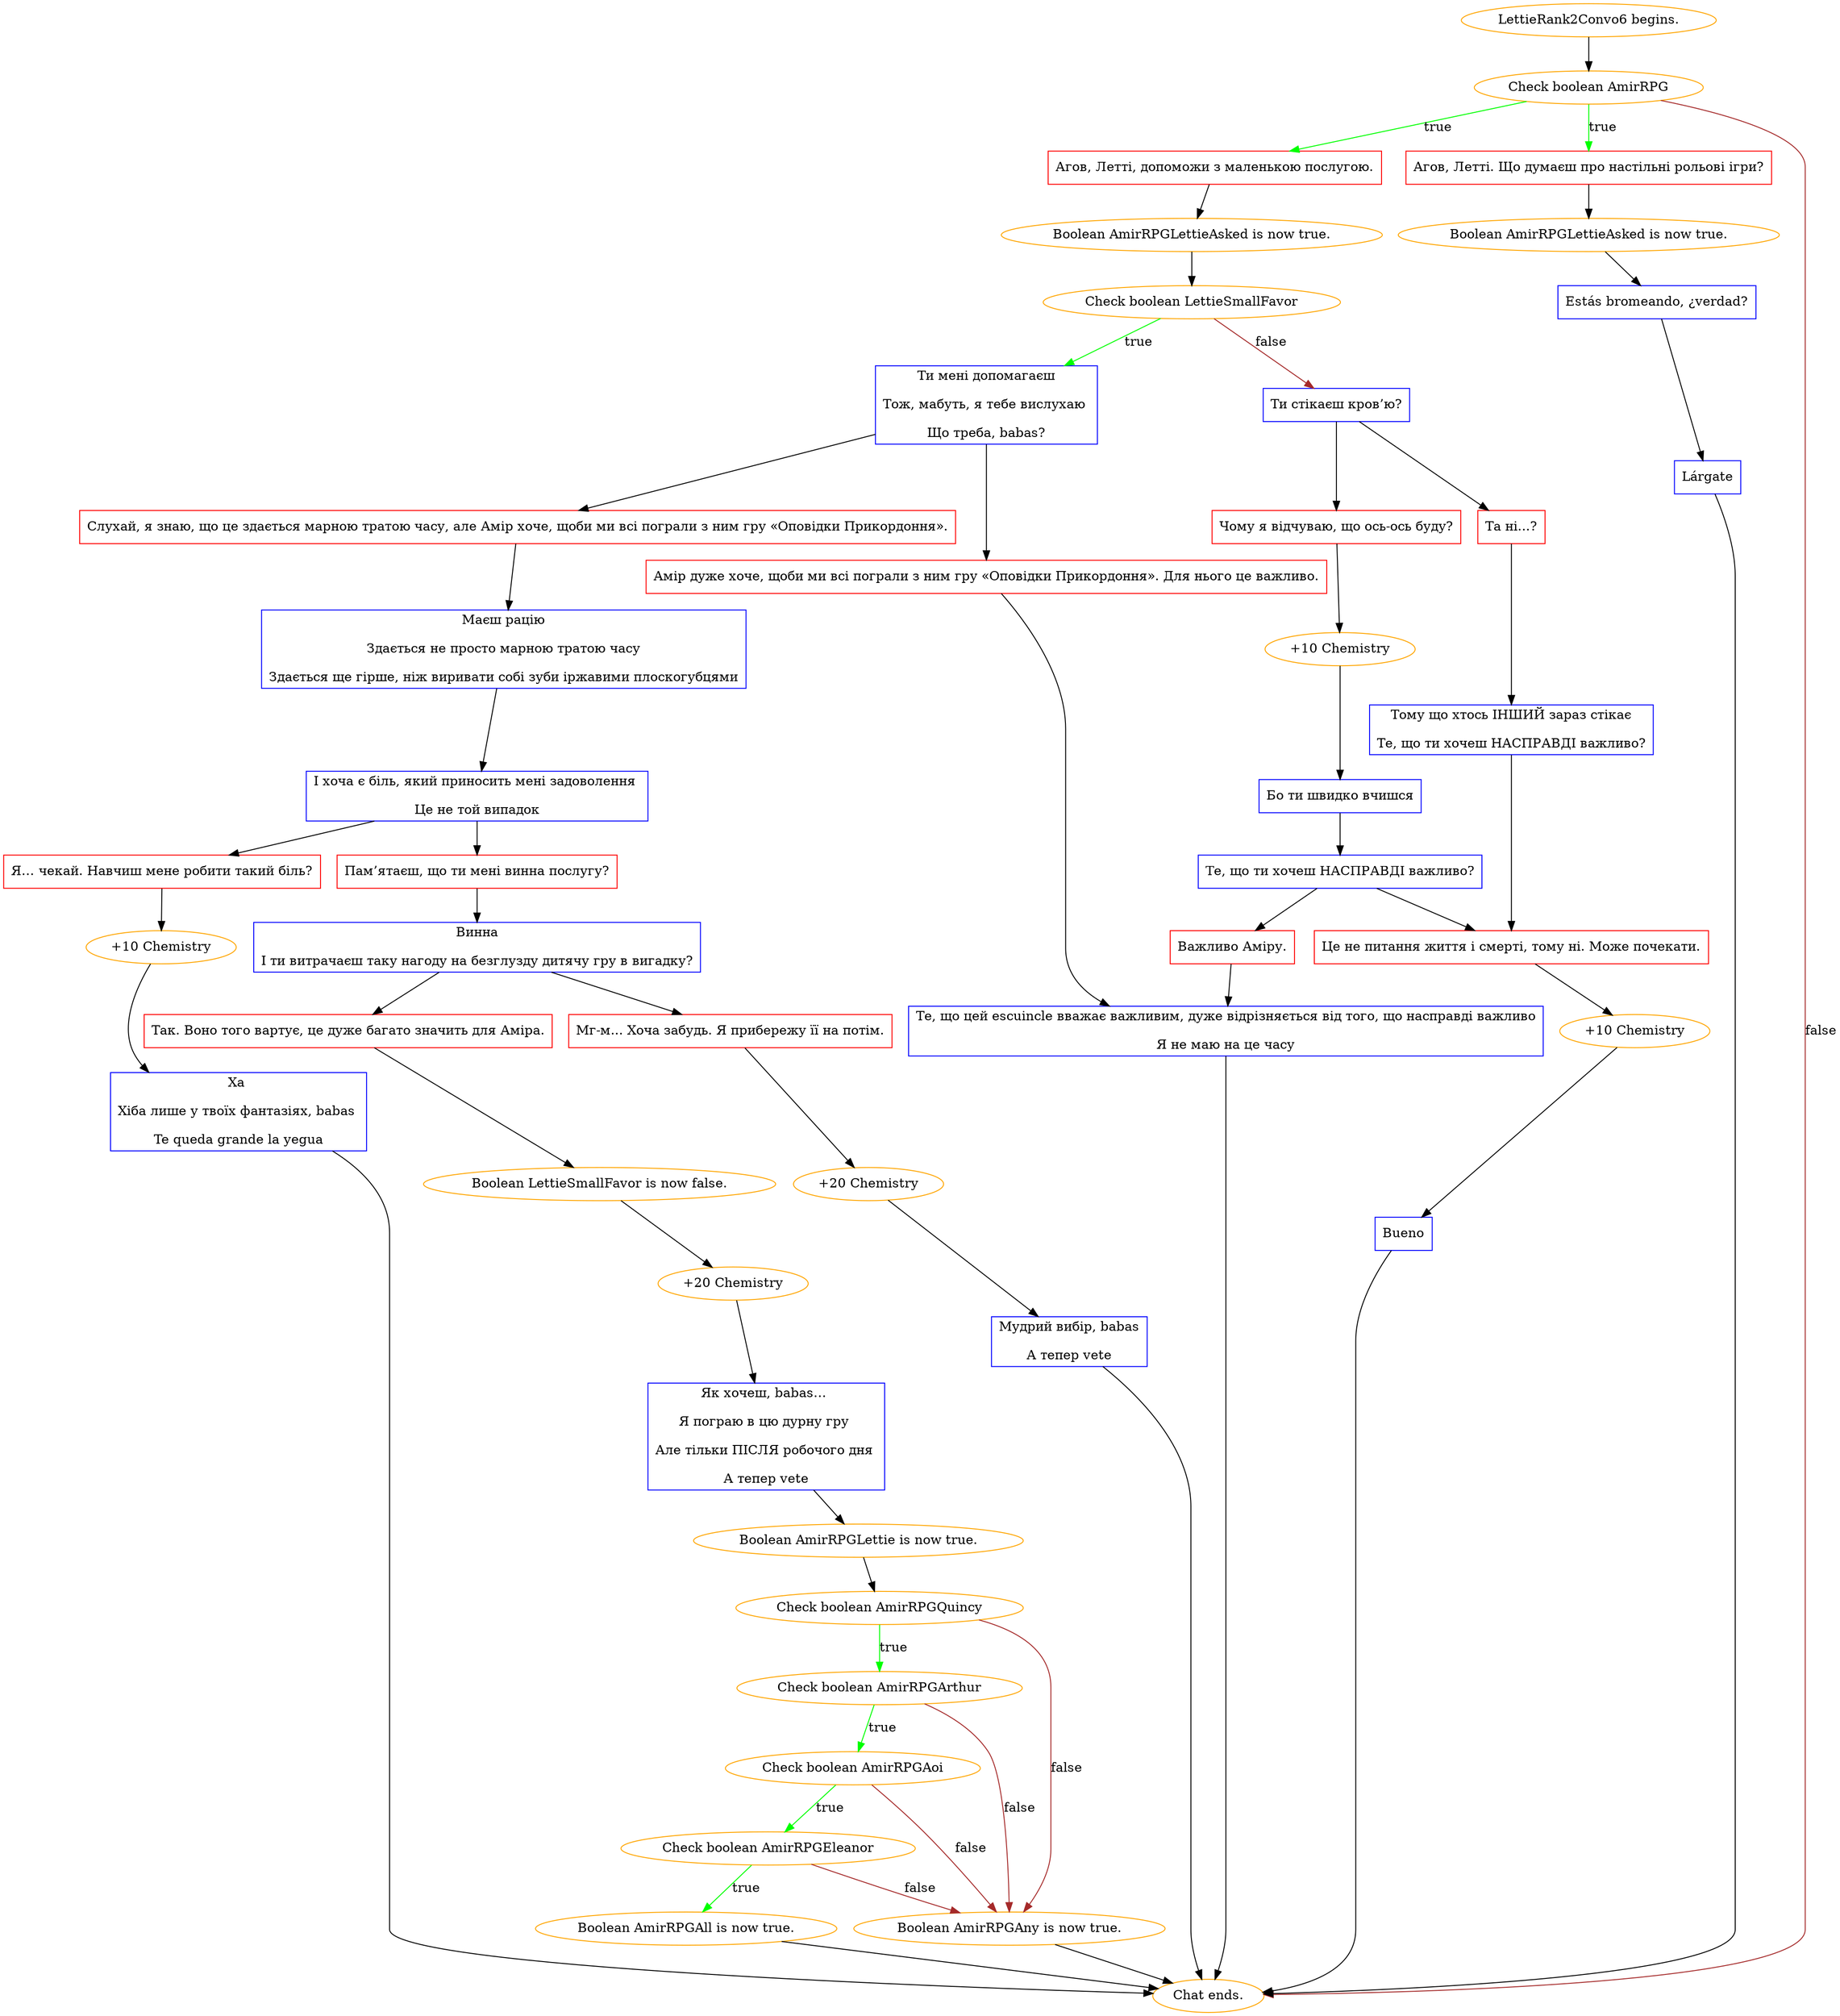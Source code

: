 digraph {
	"LettieRank2Convo6 begins." [color=orange];
		"LettieRank2Convo6 begins." -> j1196979813;
	j1196979813 [label="Check boolean AmirRPG",color=orange];
		j1196979813 -> j2492754241 [label=true,color=green];
		j1196979813 -> j2990809215 [label=true,color=green];
		j1196979813 -> "Chat ends." [label=false,color=brown];
	j2492754241 [label="Агов, Летті, допоможи з маленькою послугою.",shape=box,color=red];
		j2492754241 -> j1509902606;
	j2990809215 [label="Агов, Летті. Що думаєш про настільні рольові ігри?",shape=box,color=red];
		j2990809215 -> j2642267800;
	"Chat ends." [color=orange];
	j1509902606 [label="Boolean AmirRPGLettieAsked is now true.",color=orange];
		j1509902606 -> j1776819313;
	j2642267800 [label="Boolean AmirRPGLettieAsked is now true.",color=orange];
		j2642267800 -> j1669147446;
	j1776819313 [label="Check boolean LettieSmallFavor",color=orange];
		j1776819313 -> j2247346786 [label=true,color=green];
		j1776819313 -> j1886023721 [label=false,color=brown];
	j1669147446 [label="Estás bromeando, ¿verdad?",shape=box,color=blue];
		j1669147446 -> j4236534637;
	j2247346786 [label="Ти мені допомагаєш
Тож, мабуть, я тебе вислухаю 
Що треба, babas?",shape=box,color=blue];
		j2247346786 -> j948836180;
		j2247346786 -> j3600022526;
	j1886023721 [label="Ти стікаєш кров’ю?",shape=box,color=blue];
		j1886023721 -> j3365109951;
		j1886023721 -> j4221791563;
	j4236534637 [label="Lárgate",shape=box,color=blue];
		j4236534637 -> "Chat ends.";
	j948836180 [label="Слухай, я знаю, що це здається марною тратою часу, але Амір хоче, щоби ми всі пограли з ним гру «Оповідки Прикордоння».",shape=box,color=red];
		j948836180 -> j3251565195;
	j3600022526 [label="Амір дуже хоче, щоби ми всі пограли з ним гру «Оповідки Прикордоння». Для нього це важливо.",shape=box,color=red];
		j3600022526 -> j2996379440;
	j3365109951 [label="Чому я відчуваю, що ось-ось буду?",shape=box,color=red];
		j3365109951 -> j1592776672;
	j4221791563 [label="Та ні...?",shape=box,color=red];
		j4221791563 -> j389679073;
	j3251565195 [label="Маєш рацію
Здається не просто марною тратою часу
Здається ще гірше, ніж виривати собі зуби іржавими плоскогубцями",shape=box,color=blue];
		j3251565195 -> j4108510548;
	j2996379440 [label="Те, що цей escuincle вважає важливим, дуже відрізняється від того, що насправді важливо
Я не маю на це часу",shape=box,color=blue];
		j2996379440 -> "Chat ends.";
	j1592776672 [label="+10 Chemistry",color=orange];
		j1592776672 -> j3759018191;
	j389679073 [label="Тому що хтось ІНШИЙ зараз стікає
Те, що ти хочеш НАСПРАВДІ важливо?",shape=box,color=blue];
		j389679073 -> j4193378122;
	j4108510548 [label="І хоча є біль, який приносить мені задоволення 
Це не той випадок",shape=box,color=blue];
		j4108510548 -> j702624569;
		j4108510548 -> j793428524;
	j3759018191 [label="Бо ти швидко вчишся",shape=box,color=blue];
		j3759018191 -> j1387119402;
	j4193378122 [label="Це не питання життя і смерті, тому ні. Може почекати.",shape=box,color=red];
		j4193378122 -> j999874159;
	j702624569 [label="Пам’ятаєш, що ти мені винна послугу?",shape=box,color=red];
		j702624569 -> j1131012176;
	j793428524 [label="Я… чекай. Навчиш мене робити такий біль?",shape=box,color=red];
		j793428524 -> j621744118;
	j1387119402 [label="Те, що ти хочеш НАСПРАВДІ важливо?",shape=box,color=blue];
		j1387119402 -> j2136533155;
		j1387119402 -> j4193378122;
	j999874159 [label="+10 Chemistry",color=orange];
		j999874159 -> j3748645904;
	j1131012176 [label="Винна
I ти витрачаєш таку нагоду на безглузду дитячу гру в вигадку?",shape=box,color=blue];
		j1131012176 -> j1335833291;
		j1131012176 -> j144685069;
	j621744118 [label="+10 Chemistry",color=orange];
		j621744118 -> j82000948;
	j2136533155 [label="Важливо Аміру.",shape=box,color=red];
		j2136533155 -> j2996379440;
	j3748645904 [label="Bueno",shape=box,color=blue];
		j3748645904 -> "Chat ends.";
	j1335833291 [label="Так. Воно того вартує, це дуже багато значить для Аміра.",shape=box,color=red];
		j1335833291 -> j2881340096;
	j144685069 [label="Мг-м... Хоча забудь. Я прибережу її на потім.",shape=box,color=red];
		j144685069 -> j1391703965;
	j82000948 [label="Ха 
Хіба лише у твоїх фантазіях, babas 
Te queda grande la yegua",shape=box,color=blue];
		j82000948 -> "Chat ends.";
	j2881340096 [label="Boolean LettieSmallFavor is now false.",color=orange];
		j2881340096 -> j3746886997;
	j1391703965 [label="+20 Chemistry",color=orange];
		j1391703965 -> j187758362;
	j3746886997 [label="+20 Chemistry",color=orange];
		j3746886997 -> j2552779612;
	j187758362 [label="Мудрий вибір, babas
А тепер vete",shape=box,color=blue];
		j187758362 -> "Chat ends.";
	j2552779612 [label="Як хочеш, babas… 
Я пограю в цю дурну гру 
Але тільки ПІСЛЯ робочого дня 
А тепер vete",shape=box,color=blue];
		j2552779612 -> j3298870984;
	j3298870984 [label="Boolean AmirRPGLettie is now true.",color=orange];
		j3298870984 -> j2274530056;
	j2274530056 [label="Check boolean AmirRPGQuincy",color=orange];
		j2274530056 -> j1722720495 [label=true,color=green];
		j2274530056 -> j1992773596 [label=false,color=brown];
	j1722720495 [label="Check boolean AmirRPGArthur",color=orange];
		j1722720495 -> j1055796625 [label=true,color=green];
		j1722720495 -> j1992773596 [label=false,color=brown];
	j1992773596 [label="Boolean AmirRPGAny is now true.",color=orange];
		j1992773596 -> "Chat ends.";
	j1055796625 [label="Check boolean AmirRPGAoi",color=orange];
		j1055796625 -> j2036451565 [label=true,color=green];
		j1055796625 -> j1992773596 [label=false,color=brown];
	j2036451565 [label="Check boolean AmirRPGEleanor",color=orange];
		j2036451565 -> j2677000302 [label=true,color=green];
		j2036451565 -> j1992773596 [label=false,color=brown];
	j2677000302 [label="Boolean AmirRPGAll is now true.",color=orange];
		j2677000302 -> "Chat ends.";
}